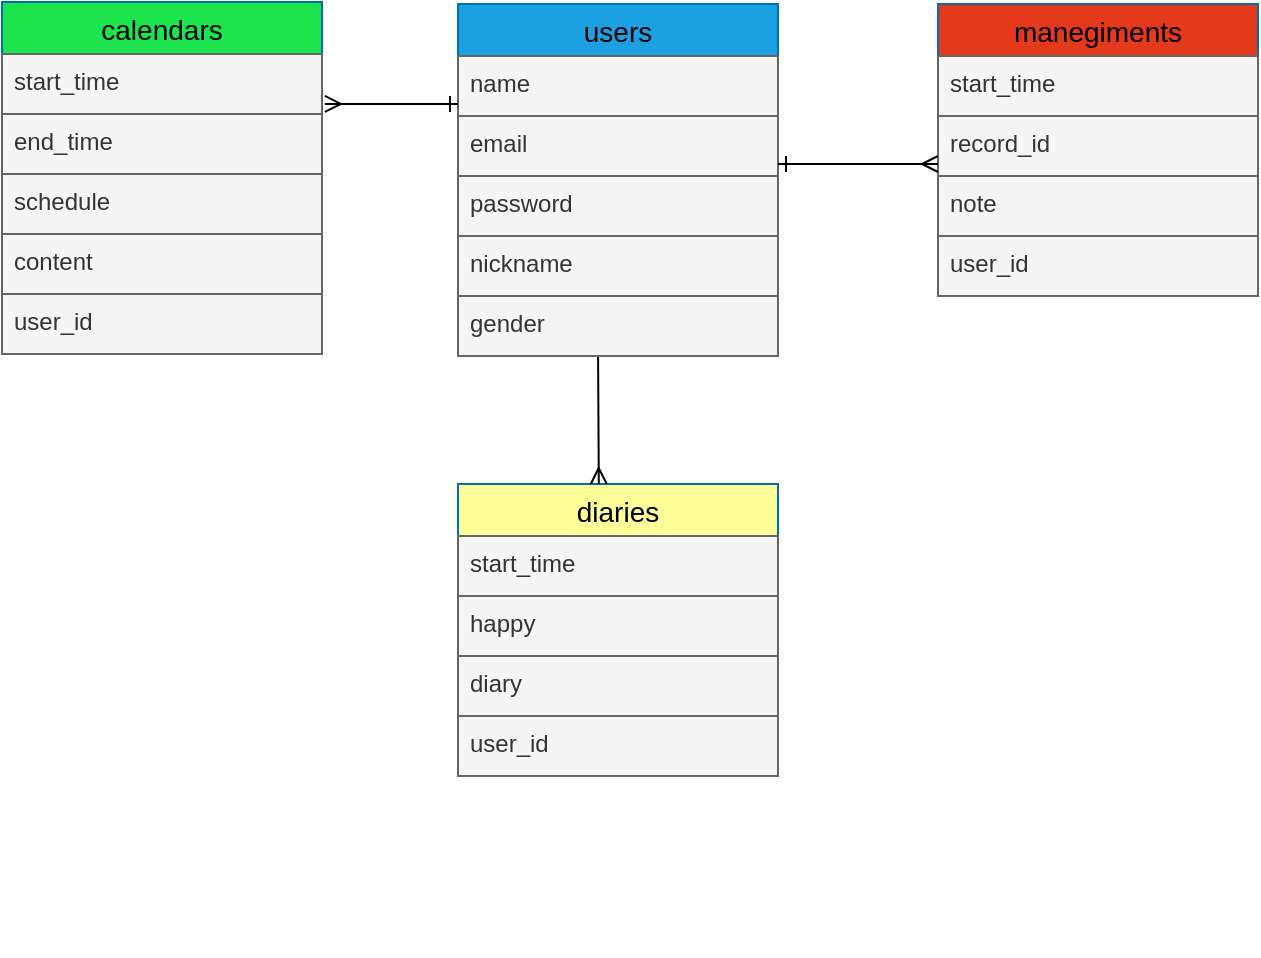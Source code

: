 <mxfile>
    <diagram id="l6d4KAXiOBRzpD4GtEO6" name="ページ1">
        <mxGraphModel dx="774" dy="500" grid="1" gridSize="10" guides="1" tooltips="1" connect="1" arrows="1" fold="1" page="1" pageScale="1" pageWidth="827" pageHeight="1169" background="#ffffff" math="0" shadow="0">
            <root>
                <mxCell id="0"/>
                <mxCell id="1" parent="0"/>
                <mxCell id="20" value="" style="group" parent="1" vertex="1" connectable="0">
                    <mxGeometry x="280" y="240" width="160" height="146" as="geometry"/>
                </mxCell>
                <mxCell id="17" value="" style="group" parent="20" vertex="1" connectable="0">
                    <mxGeometry width="160" height="116" as="geometry"/>
                </mxCell>
                <mxCell id="2" value="users" style="swimlane;fontStyle=0;childLayout=stackLayout;horizontal=1;startSize=26;horizontalStack=0;resizeParent=1;resizeParentMax=0;resizeLast=0;collapsible=1;marginBottom=0;align=center;fontSize=14;strokeColor=#006EAF;fillColor=#1ba1e2;fontColor=#000000;swimlaneFillColor=none;" parent="17" vertex="1">
                    <mxGeometry width="160" height="86" as="geometry"/>
                </mxCell>
                <mxCell id="18" value="" style="group" parent="2" vertex="1" connectable="0">
                    <mxGeometry y="26" width="160" height="60" as="geometry"/>
                </mxCell>
                <mxCell id="4" value="name" style="text;strokeColor=#666666;fillColor=#f5f5f5;spacingLeft=4;spacingRight=4;overflow=hidden;rotatable=0;points=[[0,0.5],[1,0.5]];portConstraint=eastwest;fontSize=12;fontColor=#333333;" parent="18" vertex="1">
                    <mxGeometry width="160" height="30" as="geometry"/>
                </mxCell>
                <mxCell id="5" value="email" style="text;strokeColor=#666666;fillColor=#f5f5f5;spacingLeft=4;spacingRight=4;overflow=hidden;rotatable=0;points=[[0,0.5],[1,0.5]];portConstraint=eastwest;fontSize=12;fontColor=#333333;" parent="18" vertex="1">
                    <mxGeometry y="30" width="160" height="30" as="geometry"/>
                </mxCell>
                <mxCell id="3" value="password" style="text;strokeColor=#666666;fillColor=#f5f5f5;spacingLeft=4;spacingRight=4;overflow=hidden;rotatable=0;points=[[0,0.5],[1,0.5]];portConstraint=eastwest;fontSize=12;fontColor=#333333;" parent="17" vertex="1">
                    <mxGeometry y="86" width="160" height="30" as="geometry"/>
                </mxCell>
                <mxCell id="19" value="nickname" style="text;strokeColor=#666666;fillColor=#f5f5f5;spacingLeft=4;spacingRight=4;overflow=hidden;rotatable=0;points=[[0,0.5],[1,0.5]];portConstraint=eastwest;fontSize=12;fontColor=#333333;" parent="20" vertex="1">
                    <mxGeometry y="116" width="160" height="30" as="geometry"/>
                </mxCell>
                <mxCell id="32" value="" style="group" parent="1" vertex="1" connectable="0">
                    <mxGeometry x="52" y="239" width="160" height="236" as="geometry"/>
                </mxCell>
                <mxCell id="21" value="" style="group" parent="32" vertex="1" connectable="0">
                    <mxGeometry width="160" height="146" as="geometry"/>
                </mxCell>
                <mxCell id="22" value="" style="group" parent="21" vertex="1" connectable="0">
                    <mxGeometry width="160" height="116" as="geometry"/>
                </mxCell>
                <mxCell id="23" value="calendars" style="swimlane;fontStyle=0;childLayout=stackLayout;horizontal=1;startSize=26;horizontalStack=0;resizeParent=1;resizeParentMax=0;resizeLast=0;collapsible=1;marginBottom=0;align=center;fontSize=14;strokeColor=#006EAF;fillColor=#1be44d;fontColor=#000000;swimlaneFillColor=none;" parent="22" vertex="1">
                    <mxGeometry width="160" height="86" as="geometry"/>
                </mxCell>
                <mxCell id="24" value="" style="group" parent="23" vertex="1" connectable="0">
                    <mxGeometry y="26" width="160" height="60" as="geometry"/>
                </mxCell>
                <mxCell id="25" value="start_time" style="text;strokeColor=#666666;fillColor=#f5f5f5;spacingLeft=4;spacingRight=4;overflow=hidden;rotatable=0;points=[[0,0.5],[1,0.5]];portConstraint=eastwest;fontSize=12;fontColor=#333333;" parent="24" vertex="1">
                    <mxGeometry width="160" height="30" as="geometry"/>
                </mxCell>
                <mxCell id="26" value="end_time" style="text;strokeColor=#666666;fillColor=#f5f5f5;spacingLeft=4;spacingRight=4;overflow=hidden;rotatable=0;points=[[0,0.5],[1,0.5]];portConstraint=eastwest;fontSize=12;fontColor=#333333;" parent="24" vertex="1">
                    <mxGeometry y="30" width="160" height="30" as="geometry"/>
                </mxCell>
                <mxCell id="27" value="schedule" style="text;strokeColor=#666666;fillColor=#f5f5f5;spacingLeft=4;spacingRight=4;overflow=hidden;rotatable=0;points=[[0,0.5],[1,0.5]];portConstraint=eastwest;fontSize=12;fontColor=#333333;" parent="22" vertex="1">
                    <mxGeometry y="86" width="160" height="30" as="geometry"/>
                </mxCell>
                <mxCell id="28" value="content" style="text;strokeColor=#666666;fillColor=#f5f5f5;spacingLeft=4;spacingRight=4;overflow=hidden;rotatable=0;points=[[0,0.5],[1,0.5]];portConstraint=eastwest;fontSize=12;fontColor=#333333;" parent="21" vertex="1">
                    <mxGeometry y="116" width="160" height="30" as="geometry"/>
                </mxCell>
                <mxCell id="29" value="user_id" style="text;strokeColor=#666666;fillColor=#f5f5f5;spacingLeft=4;spacingRight=4;overflow=hidden;rotatable=0;points=[[0,0.5],[1,0.5]];portConstraint=eastwest;fontSize=12;fontColor=#333333;" parent="32" vertex="1">
                    <mxGeometry y="146" width="160" height="30" as="geometry"/>
                </mxCell>
                <mxCell id="44" value="" style="group" parent="1" vertex="1" connectable="0">
                    <mxGeometry x="280" y="480" width="160" height="236" as="geometry"/>
                </mxCell>
                <mxCell id="33" value="" style="group" parent="44" vertex="1" connectable="0">
                    <mxGeometry width="160" height="146" as="geometry"/>
                </mxCell>
                <mxCell id="34" value="" style="group" parent="33" vertex="1" connectable="0">
                    <mxGeometry width="160" height="116" as="geometry"/>
                </mxCell>
                <mxCell id="35" value="diaries" style="swimlane;fontStyle=0;childLayout=stackLayout;horizontal=1;startSize=26;horizontalStack=0;resizeParent=1;resizeParentMax=0;resizeLast=0;collapsible=1;marginBottom=0;align=center;fontSize=14;strokeColor=#006EAF;fillColor=#FFFF99;fontColor=#000000;swimlaneFillColor=none;" parent="34" vertex="1">
                    <mxGeometry width="160" height="86" as="geometry"/>
                </mxCell>
                <mxCell id="36" value="" style="group" parent="35" vertex="1" connectable="0">
                    <mxGeometry y="26" width="160" height="60" as="geometry"/>
                </mxCell>
                <mxCell id="37" value="start_time" style="text;strokeColor=#666666;fillColor=#f5f5f5;spacingLeft=4;spacingRight=4;overflow=hidden;rotatable=0;points=[[0,0.5],[1,0.5]];portConstraint=eastwest;fontSize=12;fontColor=#333333;" parent="36" vertex="1">
                    <mxGeometry width="160" height="30" as="geometry"/>
                </mxCell>
                <mxCell id="38" value="happy" style="text;strokeColor=#666666;fillColor=#f5f5f5;spacingLeft=4;spacingRight=4;overflow=hidden;rotatable=0;points=[[0,0.5],[1,0.5]];portConstraint=eastwest;fontSize=12;fontColor=#333333;" parent="36" vertex="1">
                    <mxGeometry y="30" width="160" height="30" as="geometry"/>
                </mxCell>
                <mxCell id="39" value="diary" style="text;strokeColor=#666666;fillColor=#f5f5f5;spacingLeft=4;spacingRight=4;overflow=hidden;rotatable=0;points=[[0,0.5],[1,0.5]];portConstraint=eastwest;fontSize=12;fontColor=#333333;" parent="34" vertex="1">
                    <mxGeometry y="86" width="160" height="30" as="geometry"/>
                </mxCell>
                <mxCell id="40" value="user_id" style="text;strokeColor=#666666;fillColor=#f5f5f5;spacingLeft=4;spacingRight=4;overflow=hidden;rotatable=0;points=[[0,0.5],[1,0.5]];portConstraint=eastwest;fontSize=12;fontColor=#333333;" parent="33" vertex="1">
                    <mxGeometry y="116" width="160" height="30" as="geometry"/>
                </mxCell>
                <mxCell id="45" value="" style="group" parent="1" vertex="1" connectable="0">
                    <mxGeometry x="520" y="240" width="160" height="236" as="geometry"/>
                </mxCell>
                <mxCell id="46" value="" style="group" parent="45" vertex="1" connectable="0">
                    <mxGeometry width="160" height="146" as="geometry"/>
                </mxCell>
                <mxCell id="47" value="" style="group" parent="46" vertex="1" connectable="0">
                    <mxGeometry width="160" height="116" as="geometry"/>
                </mxCell>
                <mxCell id="48" value="manegiments" style="swimlane;fontStyle=0;childLayout=stackLayout;horizontal=1;startSize=26;horizontalStack=0;resizeParent=1;resizeParentMax=0;resizeLast=0;collapsible=1;marginBottom=0;align=center;fontSize=14;strokeColor=#006EAF;fillColor=#e4391b;fontColor=#000000;swimlaneFillColor=none;" parent="47" vertex="1">
                    <mxGeometry width="160" height="86" as="geometry"/>
                </mxCell>
                <mxCell id="49" value="" style="group" parent="48" vertex="1" connectable="0">
                    <mxGeometry y="26" width="160" height="60" as="geometry"/>
                </mxCell>
                <mxCell id="50" value="start_time" style="text;strokeColor=#666666;fillColor=#f5f5f5;spacingLeft=4;spacingRight=4;overflow=hidden;rotatable=0;points=[[0,0.5],[1,0.5]];portConstraint=eastwest;fontSize=12;fontColor=#333333;" parent="49" vertex="1">
                    <mxGeometry width="160" height="30" as="geometry"/>
                </mxCell>
                <mxCell id="51" value="record_id" style="text;strokeColor=#666666;fillColor=#f5f5f5;spacingLeft=4;spacingRight=4;overflow=hidden;rotatable=0;points=[[0,0.5],[1,0.5]];portConstraint=eastwest;fontSize=12;fontColor=#333333;" parent="49" vertex="1">
                    <mxGeometry y="30" width="160" height="30" as="geometry"/>
                </mxCell>
                <mxCell id="52" value="note" style="text;strokeColor=#666666;fillColor=#f5f5f5;spacingLeft=4;spacingRight=4;overflow=hidden;rotatable=0;points=[[0,0.5],[1,0.5]];portConstraint=eastwest;fontSize=12;fontColor=#333333;" parent="47" vertex="1">
                    <mxGeometry y="86" width="160" height="30" as="geometry"/>
                </mxCell>
                <mxCell id="53" value="user_id" style="text;strokeColor=#666666;fillColor=#f5f5f5;spacingLeft=4;spacingRight=4;overflow=hidden;rotatable=0;points=[[0,0.5],[1,0.5]];portConstraint=eastwest;fontSize=12;fontColor=#333333;" parent="46" vertex="1">
                    <mxGeometry y="116" width="160" height="30" as="geometry"/>
                </mxCell>
                <mxCell id="57" value="" style="endArrow=ERone;html=1;rounded=0;startArrow=ERmany;startFill=0;exitX=1.009;exitY=0.833;exitDx=0;exitDy=0;endFill=0;exitPerimeter=0;fontColor=#000000;strokeColor=#000000;" parent="1" source="25" edge="1">
                    <mxGeometry relative="1" as="geometry">
                        <mxPoint x="210" y="290" as="sourcePoint"/>
                        <mxPoint x="280" y="290" as="targetPoint"/>
                    </mxGeometry>
                </mxCell>
                <mxCell id="58" value="" style="endArrow=ERone;html=1;rounded=0;startArrow=ERmany;startFill=0;endFill=0;fontColor=#000000;strokeColor=#000000;exitX=0.44;exitY=0;exitDx=0;exitDy=0;exitPerimeter=0;" parent="1" source="35" edge="1">
                    <mxGeometry relative="1" as="geometry">
                        <mxPoint x="350" y="470" as="sourcePoint"/>
                        <mxPoint x="350" y="410" as="targetPoint"/>
                    </mxGeometry>
                </mxCell>
                <mxCell id="59" value="" style="endArrow=ERone;html=1;rounded=0;startArrow=ERmany;startFill=0;endFill=0;entryX=1.028;entryY=0.833;entryDx=0;entryDy=0;entryPerimeter=0;fontColor=#000000;strokeColor=#000000;exitX=0;exitY=0.8;exitDx=0;exitDy=0;exitPerimeter=0;" parent="1" source="51" edge="1">
                    <mxGeometry relative="1" as="geometry">
                        <mxPoint x="440.4" y="410" as="sourcePoint"/>
                        <mxPoint x="440" y="320" as="targetPoint"/>
                    </mxGeometry>
                </mxCell>
                <mxCell id="60" value="gender" style="text;strokeColor=#666666;fillColor=#f5f5f5;spacingLeft=4;spacingRight=4;overflow=hidden;rotatable=0;points=[[0,0.5],[1,0.5]];portConstraint=eastwest;fontSize=12;fontColor=#333333;" vertex="1" parent="1">
                    <mxGeometry x="280" y="386" width="160" height="30" as="geometry"/>
                </mxCell>
            </root>
        </mxGraphModel>
    </diagram>
</mxfile>